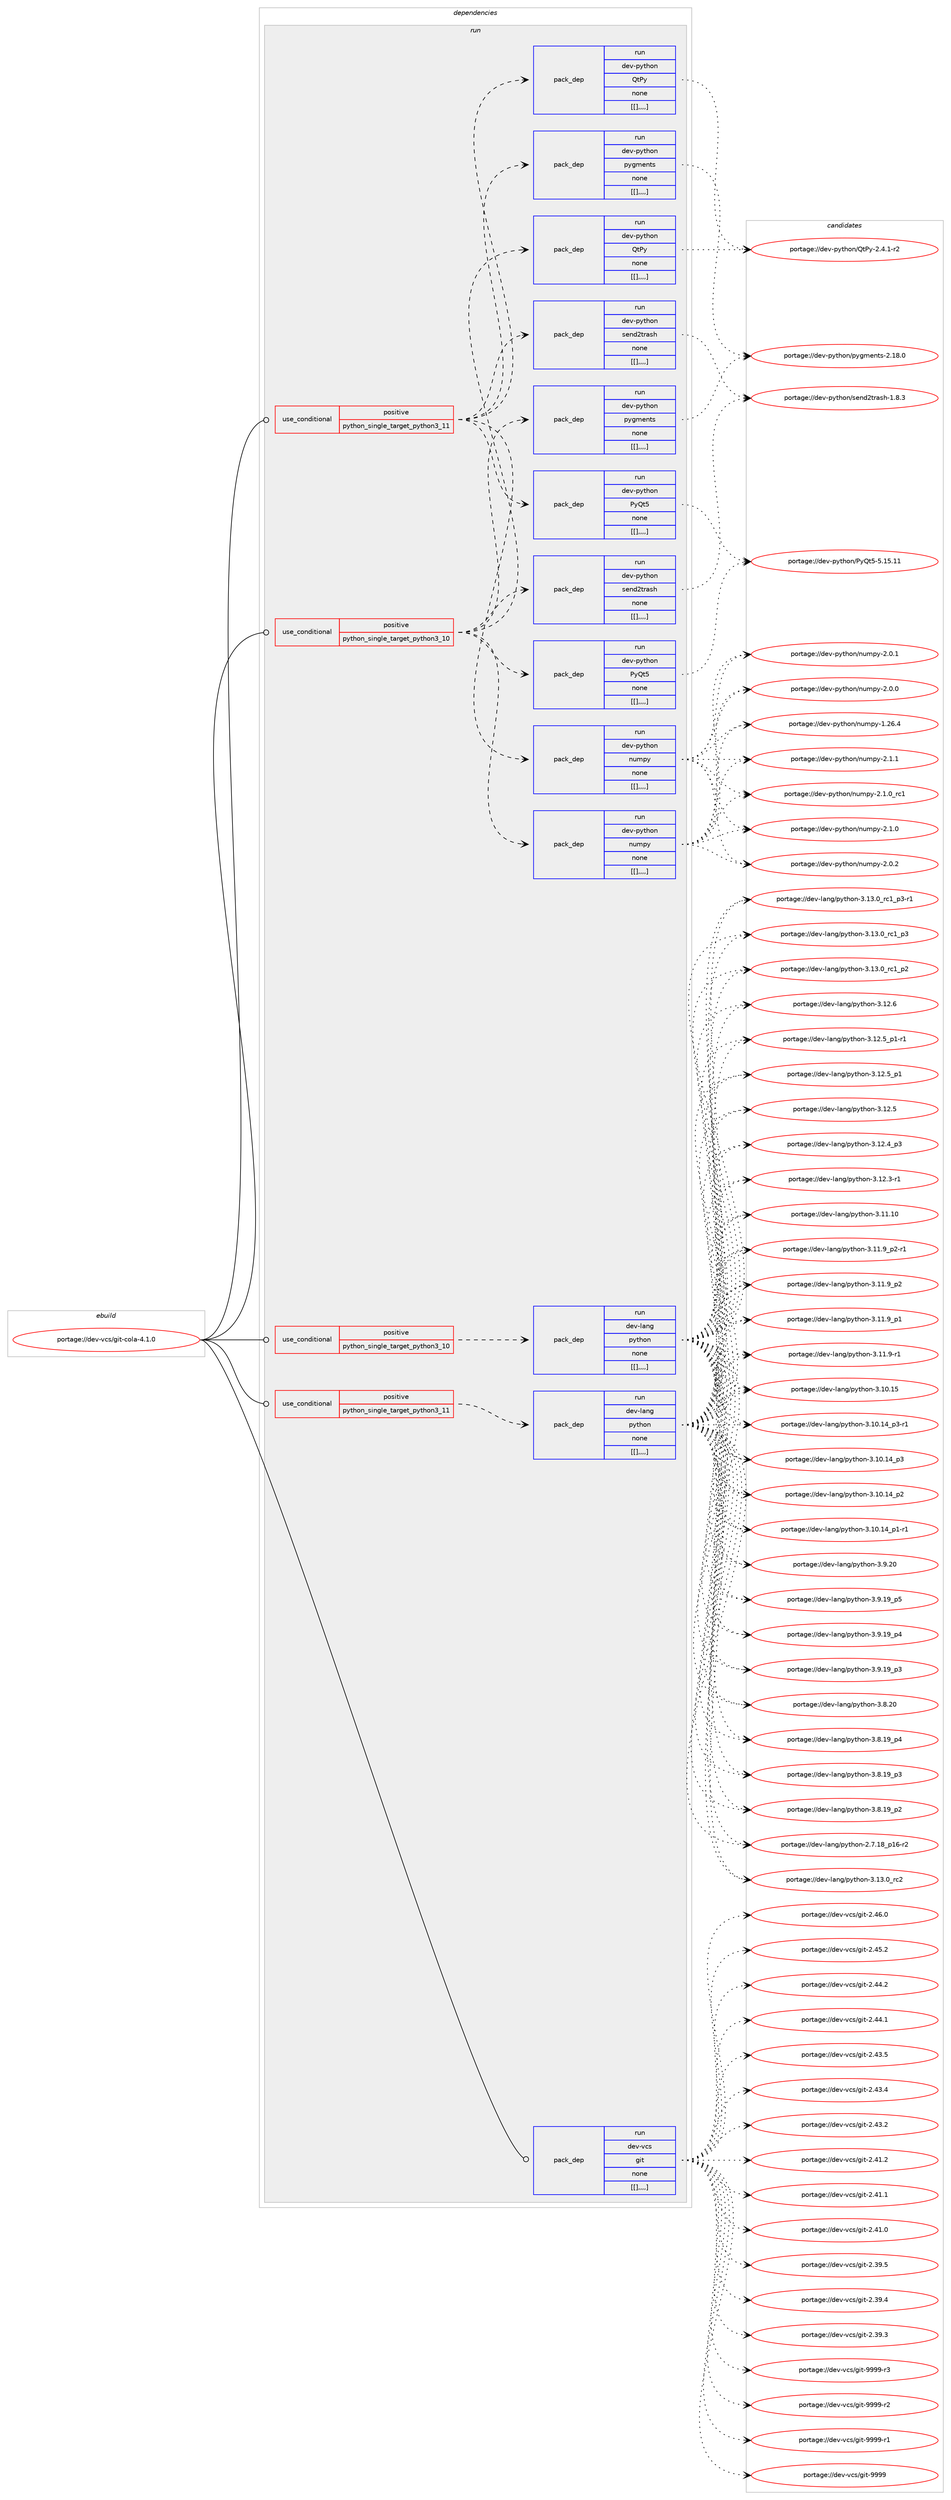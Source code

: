 digraph prolog {

# *************
# Graph options
# *************

newrank=true;
concentrate=true;
compound=true;
graph [rankdir=LR,fontname=Helvetica,fontsize=10,ranksep=1.5];#, ranksep=2.5, nodesep=0.2];
edge  [arrowhead=vee];
node  [fontname=Helvetica,fontsize=10];

# **********
# The ebuild
# **********

subgraph cluster_leftcol {
color=gray;
label=<<i>ebuild</i>>;
id [label="portage://dev-vcs/git-cola-4.1.0", color=red, width=4, href="../dev-vcs/git-cola-4.1.0.svg"];
}

# ****************
# The dependencies
# ****************

subgraph cluster_midcol {
color=gray;
label=<<i>dependencies</i>>;
subgraph cluster_compile {
fillcolor="#eeeeee";
style=filled;
label=<<i>compile</i>>;
}
subgraph cluster_compileandrun {
fillcolor="#eeeeee";
style=filled;
label=<<i>compile and run</i>>;
}
subgraph cluster_run {
fillcolor="#eeeeee";
style=filled;
label=<<i>run</i>>;
subgraph cond64283 {
dependency226110 [label=<<TABLE BORDER="0" CELLBORDER="1" CELLSPACING="0" CELLPADDING="4"><TR><TD ROWSPAN="3" CELLPADDING="10">use_conditional</TD></TR><TR><TD>positive</TD></TR><TR><TD>python_single_target_python3_10</TD></TR></TABLE>>, shape=none, color=red];
subgraph pack160372 {
dependency226111 [label=<<TABLE BORDER="0" CELLBORDER="1" CELLSPACING="0" CELLPADDING="4" WIDTH="220"><TR><TD ROWSPAN="6" CELLPADDING="30">pack_dep</TD></TR><TR><TD WIDTH="110">run</TD></TR><TR><TD>dev-lang</TD></TR><TR><TD>python</TD></TR><TR><TD>none</TD></TR><TR><TD>[[],,,,]</TD></TR></TABLE>>, shape=none, color=blue];
}
dependency226110:e -> dependency226111:w [weight=20,style="dashed",arrowhead="vee"];
}
id:e -> dependency226110:w [weight=20,style="solid",arrowhead="odot"];
subgraph cond64284 {
dependency226112 [label=<<TABLE BORDER="0" CELLBORDER="1" CELLSPACING="0" CELLPADDING="4"><TR><TD ROWSPAN="3" CELLPADDING="10">use_conditional</TD></TR><TR><TD>positive</TD></TR><TR><TD>python_single_target_python3_10</TD></TR></TABLE>>, shape=none, color=red];
subgraph pack160373 {
dependency226113 [label=<<TABLE BORDER="0" CELLBORDER="1" CELLSPACING="0" CELLPADDING="4" WIDTH="220"><TR><TD ROWSPAN="6" CELLPADDING="30">pack_dep</TD></TR><TR><TD WIDTH="110">run</TD></TR><TR><TD>dev-python</TD></TR><TR><TD>numpy</TD></TR><TR><TD>none</TD></TR><TR><TD>[[],,,,]</TD></TR></TABLE>>, shape=none, color=blue];
}
dependency226112:e -> dependency226113:w [weight=20,style="dashed",arrowhead="vee"];
subgraph pack160374 {
dependency226114 [label=<<TABLE BORDER="0" CELLBORDER="1" CELLSPACING="0" CELLPADDING="4" WIDTH="220"><TR><TD ROWSPAN="6" CELLPADDING="30">pack_dep</TD></TR><TR><TD WIDTH="110">run</TD></TR><TR><TD>dev-python</TD></TR><TR><TD>pygments</TD></TR><TR><TD>none</TD></TR><TR><TD>[[],,,,]</TD></TR></TABLE>>, shape=none, color=blue];
}
dependency226112:e -> dependency226114:w [weight=20,style="dashed",arrowhead="vee"];
subgraph pack160375 {
dependency226115 [label=<<TABLE BORDER="0" CELLBORDER="1" CELLSPACING="0" CELLPADDING="4" WIDTH="220"><TR><TD ROWSPAN="6" CELLPADDING="30">pack_dep</TD></TR><TR><TD WIDTH="110">run</TD></TR><TR><TD>dev-python</TD></TR><TR><TD>PyQt5</TD></TR><TR><TD>none</TD></TR><TR><TD>[[],,,,]</TD></TR></TABLE>>, shape=none, color=blue];
}
dependency226112:e -> dependency226115:w [weight=20,style="dashed",arrowhead="vee"];
subgraph pack160376 {
dependency226116 [label=<<TABLE BORDER="0" CELLBORDER="1" CELLSPACING="0" CELLPADDING="4" WIDTH="220"><TR><TD ROWSPAN="6" CELLPADDING="30">pack_dep</TD></TR><TR><TD WIDTH="110">run</TD></TR><TR><TD>dev-python</TD></TR><TR><TD>QtPy</TD></TR><TR><TD>none</TD></TR><TR><TD>[[],,,,]</TD></TR></TABLE>>, shape=none, color=blue];
}
dependency226112:e -> dependency226116:w [weight=20,style="dashed",arrowhead="vee"];
subgraph pack160377 {
dependency226117 [label=<<TABLE BORDER="0" CELLBORDER="1" CELLSPACING="0" CELLPADDING="4" WIDTH="220"><TR><TD ROWSPAN="6" CELLPADDING="30">pack_dep</TD></TR><TR><TD WIDTH="110">run</TD></TR><TR><TD>dev-python</TD></TR><TR><TD>send2trash</TD></TR><TR><TD>none</TD></TR><TR><TD>[[],,,,]</TD></TR></TABLE>>, shape=none, color=blue];
}
dependency226112:e -> dependency226117:w [weight=20,style="dashed",arrowhead="vee"];
}
id:e -> dependency226112:w [weight=20,style="solid",arrowhead="odot"];
subgraph cond64285 {
dependency226118 [label=<<TABLE BORDER="0" CELLBORDER="1" CELLSPACING="0" CELLPADDING="4"><TR><TD ROWSPAN="3" CELLPADDING="10">use_conditional</TD></TR><TR><TD>positive</TD></TR><TR><TD>python_single_target_python3_11</TD></TR></TABLE>>, shape=none, color=red];
subgraph pack160378 {
dependency226119 [label=<<TABLE BORDER="0" CELLBORDER="1" CELLSPACING="0" CELLPADDING="4" WIDTH="220"><TR><TD ROWSPAN="6" CELLPADDING="30">pack_dep</TD></TR><TR><TD WIDTH="110">run</TD></TR><TR><TD>dev-lang</TD></TR><TR><TD>python</TD></TR><TR><TD>none</TD></TR><TR><TD>[[],,,,]</TD></TR></TABLE>>, shape=none, color=blue];
}
dependency226118:e -> dependency226119:w [weight=20,style="dashed",arrowhead="vee"];
}
id:e -> dependency226118:w [weight=20,style="solid",arrowhead="odot"];
subgraph cond64286 {
dependency226120 [label=<<TABLE BORDER="0" CELLBORDER="1" CELLSPACING="0" CELLPADDING="4"><TR><TD ROWSPAN="3" CELLPADDING="10">use_conditional</TD></TR><TR><TD>positive</TD></TR><TR><TD>python_single_target_python3_11</TD></TR></TABLE>>, shape=none, color=red];
subgraph pack160379 {
dependency226121 [label=<<TABLE BORDER="0" CELLBORDER="1" CELLSPACING="0" CELLPADDING="4" WIDTH="220"><TR><TD ROWSPAN="6" CELLPADDING="30">pack_dep</TD></TR><TR><TD WIDTH="110">run</TD></TR><TR><TD>dev-python</TD></TR><TR><TD>numpy</TD></TR><TR><TD>none</TD></TR><TR><TD>[[],,,,]</TD></TR></TABLE>>, shape=none, color=blue];
}
dependency226120:e -> dependency226121:w [weight=20,style="dashed",arrowhead="vee"];
subgraph pack160380 {
dependency226122 [label=<<TABLE BORDER="0" CELLBORDER="1" CELLSPACING="0" CELLPADDING="4" WIDTH="220"><TR><TD ROWSPAN="6" CELLPADDING="30">pack_dep</TD></TR><TR><TD WIDTH="110">run</TD></TR><TR><TD>dev-python</TD></TR><TR><TD>pygments</TD></TR><TR><TD>none</TD></TR><TR><TD>[[],,,,]</TD></TR></TABLE>>, shape=none, color=blue];
}
dependency226120:e -> dependency226122:w [weight=20,style="dashed",arrowhead="vee"];
subgraph pack160381 {
dependency226123 [label=<<TABLE BORDER="0" CELLBORDER="1" CELLSPACING="0" CELLPADDING="4" WIDTH="220"><TR><TD ROWSPAN="6" CELLPADDING="30">pack_dep</TD></TR><TR><TD WIDTH="110">run</TD></TR><TR><TD>dev-python</TD></TR><TR><TD>PyQt5</TD></TR><TR><TD>none</TD></TR><TR><TD>[[],,,,]</TD></TR></TABLE>>, shape=none, color=blue];
}
dependency226120:e -> dependency226123:w [weight=20,style="dashed",arrowhead="vee"];
subgraph pack160382 {
dependency226124 [label=<<TABLE BORDER="0" CELLBORDER="1" CELLSPACING="0" CELLPADDING="4" WIDTH="220"><TR><TD ROWSPAN="6" CELLPADDING="30">pack_dep</TD></TR><TR><TD WIDTH="110">run</TD></TR><TR><TD>dev-python</TD></TR><TR><TD>QtPy</TD></TR><TR><TD>none</TD></TR><TR><TD>[[],,,,]</TD></TR></TABLE>>, shape=none, color=blue];
}
dependency226120:e -> dependency226124:w [weight=20,style="dashed",arrowhead="vee"];
subgraph pack160383 {
dependency226125 [label=<<TABLE BORDER="0" CELLBORDER="1" CELLSPACING="0" CELLPADDING="4" WIDTH="220"><TR><TD ROWSPAN="6" CELLPADDING="30">pack_dep</TD></TR><TR><TD WIDTH="110">run</TD></TR><TR><TD>dev-python</TD></TR><TR><TD>send2trash</TD></TR><TR><TD>none</TD></TR><TR><TD>[[],,,,]</TD></TR></TABLE>>, shape=none, color=blue];
}
dependency226120:e -> dependency226125:w [weight=20,style="dashed",arrowhead="vee"];
}
id:e -> dependency226120:w [weight=20,style="solid",arrowhead="odot"];
subgraph pack160384 {
dependency226126 [label=<<TABLE BORDER="0" CELLBORDER="1" CELLSPACING="0" CELLPADDING="4" WIDTH="220"><TR><TD ROWSPAN="6" CELLPADDING="30">pack_dep</TD></TR><TR><TD WIDTH="110">run</TD></TR><TR><TD>dev-vcs</TD></TR><TR><TD>git</TD></TR><TR><TD>none</TD></TR><TR><TD>[[],,,,]</TD></TR></TABLE>>, shape=none, color=blue];
}
id:e -> dependency226126:w [weight=20,style="solid",arrowhead="odot"];
}
}

# **************
# The candidates
# **************

subgraph cluster_choices {
rank=same;
color=gray;
label=<<i>candidates</i>>;

subgraph choice160372 {
color=black;
nodesep=1;
choice10010111845108971101034711212111610411111045514649514648951149950 [label="portage://dev-lang/python-3.13.0_rc2", color=red, width=4,href="../dev-lang/python-3.13.0_rc2.svg"];
choice1001011184510897110103471121211161041111104551464951464895114994995112514511449 [label="portage://dev-lang/python-3.13.0_rc1_p3-r1", color=red, width=4,href="../dev-lang/python-3.13.0_rc1_p3-r1.svg"];
choice100101118451089711010347112121116104111110455146495146489511499499511251 [label="portage://dev-lang/python-3.13.0_rc1_p3", color=red, width=4,href="../dev-lang/python-3.13.0_rc1_p3.svg"];
choice100101118451089711010347112121116104111110455146495146489511499499511250 [label="portage://dev-lang/python-3.13.0_rc1_p2", color=red, width=4,href="../dev-lang/python-3.13.0_rc1_p2.svg"];
choice10010111845108971101034711212111610411111045514649504654 [label="portage://dev-lang/python-3.12.6", color=red, width=4,href="../dev-lang/python-3.12.6.svg"];
choice1001011184510897110103471121211161041111104551464950465395112494511449 [label="portage://dev-lang/python-3.12.5_p1-r1", color=red, width=4,href="../dev-lang/python-3.12.5_p1-r1.svg"];
choice100101118451089711010347112121116104111110455146495046539511249 [label="portage://dev-lang/python-3.12.5_p1", color=red, width=4,href="../dev-lang/python-3.12.5_p1.svg"];
choice10010111845108971101034711212111610411111045514649504653 [label="portage://dev-lang/python-3.12.5", color=red, width=4,href="../dev-lang/python-3.12.5.svg"];
choice100101118451089711010347112121116104111110455146495046529511251 [label="portage://dev-lang/python-3.12.4_p3", color=red, width=4,href="../dev-lang/python-3.12.4_p3.svg"];
choice100101118451089711010347112121116104111110455146495046514511449 [label="portage://dev-lang/python-3.12.3-r1", color=red, width=4,href="../dev-lang/python-3.12.3-r1.svg"];
choice1001011184510897110103471121211161041111104551464949464948 [label="portage://dev-lang/python-3.11.10", color=red, width=4,href="../dev-lang/python-3.11.10.svg"];
choice1001011184510897110103471121211161041111104551464949465795112504511449 [label="portage://dev-lang/python-3.11.9_p2-r1", color=red, width=4,href="../dev-lang/python-3.11.9_p2-r1.svg"];
choice100101118451089711010347112121116104111110455146494946579511250 [label="portage://dev-lang/python-3.11.9_p2", color=red, width=4,href="../dev-lang/python-3.11.9_p2.svg"];
choice100101118451089711010347112121116104111110455146494946579511249 [label="portage://dev-lang/python-3.11.9_p1", color=red, width=4,href="../dev-lang/python-3.11.9_p1.svg"];
choice100101118451089711010347112121116104111110455146494946574511449 [label="portage://dev-lang/python-3.11.9-r1", color=red, width=4,href="../dev-lang/python-3.11.9-r1.svg"];
choice1001011184510897110103471121211161041111104551464948464953 [label="portage://dev-lang/python-3.10.15", color=red, width=4,href="../dev-lang/python-3.10.15.svg"];
choice100101118451089711010347112121116104111110455146494846495295112514511449 [label="portage://dev-lang/python-3.10.14_p3-r1", color=red, width=4,href="../dev-lang/python-3.10.14_p3-r1.svg"];
choice10010111845108971101034711212111610411111045514649484649529511251 [label="portage://dev-lang/python-3.10.14_p3", color=red, width=4,href="../dev-lang/python-3.10.14_p3.svg"];
choice10010111845108971101034711212111610411111045514649484649529511250 [label="portage://dev-lang/python-3.10.14_p2", color=red, width=4,href="../dev-lang/python-3.10.14_p2.svg"];
choice100101118451089711010347112121116104111110455146494846495295112494511449 [label="portage://dev-lang/python-3.10.14_p1-r1", color=red, width=4,href="../dev-lang/python-3.10.14_p1-r1.svg"];
choice10010111845108971101034711212111610411111045514657465048 [label="portage://dev-lang/python-3.9.20", color=red, width=4,href="../dev-lang/python-3.9.20.svg"];
choice100101118451089711010347112121116104111110455146574649579511253 [label="portage://dev-lang/python-3.9.19_p5", color=red, width=4,href="../dev-lang/python-3.9.19_p5.svg"];
choice100101118451089711010347112121116104111110455146574649579511252 [label="portage://dev-lang/python-3.9.19_p4", color=red, width=4,href="../dev-lang/python-3.9.19_p4.svg"];
choice100101118451089711010347112121116104111110455146574649579511251 [label="portage://dev-lang/python-3.9.19_p3", color=red, width=4,href="../dev-lang/python-3.9.19_p3.svg"];
choice10010111845108971101034711212111610411111045514656465048 [label="portage://dev-lang/python-3.8.20", color=red, width=4,href="../dev-lang/python-3.8.20.svg"];
choice100101118451089711010347112121116104111110455146564649579511252 [label="portage://dev-lang/python-3.8.19_p4", color=red, width=4,href="../dev-lang/python-3.8.19_p4.svg"];
choice100101118451089711010347112121116104111110455146564649579511251 [label="portage://dev-lang/python-3.8.19_p3", color=red, width=4,href="../dev-lang/python-3.8.19_p3.svg"];
choice100101118451089711010347112121116104111110455146564649579511250 [label="portage://dev-lang/python-3.8.19_p2", color=red, width=4,href="../dev-lang/python-3.8.19_p2.svg"];
choice100101118451089711010347112121116104111110455046554649569511249544511450 [label="portage://dev-lang/python-2.7.18_p16-r2", color=red, width=4,href="../dev-lang/python-2.7.18_p16-r2.svg"];
dependency226111:e -> choice10010111845108971101034711212111610411111045514649514648951149950:w [style=dotted,weight="100"];
dependency226111:e -> choice1001011184510897110103471121211161041111104551464951464895114994995112514511449:w [style=dotted,weight="100"];
dependency226111:e -> choice100101118451089711010347112121116104111110455146495146489511499499511251:w [style=dotted,weight="100"];
dependency226111:e -> choice100101118451089711010347112121116104111110455146495146489511499499511250:w [style=dotted,weight="100"];
dependency226111:e -> choice10010111845108971101034711212111610411111045514649504654:w [style=dotted,weight="100"];
dependency226111:e -> choice1001011184510897110103471121211161041111104551464950465395112494511449:w [style=dotted,weight="100"];
dependency226111:e -> choice100101118451089711010347112121116104111110455146495046539511249:w [style=dotted,weight="100"];
dependency226111:e -> choice10010111845108971101034711212111610411111045514649504653:w [style=dotted,weight="100"];
dependency226111:e -> choice100101118451089711010347112121116104111110455146495046529511251:w [style=dotted,weight="100"];
dependency226111:e -> choice100101118451089711010347112121116104111110455146495046514511449:w [style=dotted,weight="100"];
dependency226111:e -> choice1001011184510897110103471121211161041111104551464949464948:w [style=dotted,weight="100"];
dependency226111:e -> choice1001011184510897110103471121211161041111104551464949465795112504511449:w [style=dotted,weight="100"];
dependency226111:e -> choice100101118451089711010347112121116104111110455146494946579511250:w [style=dotted,weight="100"];
dependency226111:e -> choice100101118451089711010347112121116104111110455146494946579511249:w [style=dotted,weight="100"];
dependency226111:e -> choice100101118451089711010347112121116104111110455146494946574511449:w [style=dotted,weight="100"];
dependency226111:e -> choice1001011184510897110103471121211161041111104551464948464953:w [style=dotted,weight="100"];
dependency226111:e -> choice100101118451089711010347112121116104111110455146494846495295112514511449:w [style=dotted,weight="100"];
dependency226111:e -> choice10010111845108971101034711212111610411111045514649484649529511251:w [style=dotted,weight="100"];
dependency226111:e -> choice10010111845108971101034711212111610411111045514649484649529511250:w [style=dotted,weight="100"];
dependency226111:e -> choice100101118451089711010347112121116104111110455146494846495295112494511449:w [style=dotted,weight="100"];
dependency226111:e -> choice10010111845108971101034711212111610411111045514657465048:w [style=dotted,weight="100"];
dependency226111:e -> choice100101118451089711010347112121116104111110455146574649579511253:w [style=dotted,weight="100"];
dependency226111:e -> choice100101118451089711010347112121116104111110455146574649579511252:w [style=dotted,weight="100"];
dependency226111:e -> choice100101118451089711010347112121116104111110455146574649579511251:w [style=dotted,weight="100"];
dependency226111:e -> choice10010111845108971101034711212111610411111045514656465048:w [style=dotted,weight="100"];
dependency226111:e -> choice100101118451089711010347112121116104111110455146564649579511252:w [style=dotted,weight="100"];
dependency226111:e -> choice100101118451089711010347112121116104111110455146564649579511251:w [style=dotted,weight="100"];
dependency226111:e -> choice100101118451089711010347112121116104111110455146564649579511250:w [style=dotted,weight="100"];
dependency226111:e -> choice100101118451089711010347112121116104111110455046554649569511249544511450:w [style=dotted,weight="100"];
}
subgraph choice160373 {
color=black;
nodesep=1;
choice1001011184511212111610411111047110117109112121455046494649 [label="portage://dev-python/numpy-2.1.1", color=red, width=4,href="../dev-python/numpy-2.1.1.svg"];
choice1001011184511212111610411111047110117109112121455046494648951149949 [label="portage://dev-python/numpy-2.1.0_rc1", color=red, width=4,href="../dev-python/numpy-2.1.0_rc1.svg"];
choice1001011184511212111610411111047110117109112121455046494648 [label="portage://dev-python/numpy-2.1.0", color=red, width=4,href="../dev-python/numpy-2.1.0.svg"];
choice1001011184511212111610411111047110117109112121455046484650 [label="portage://dev-python/numpy-2.0.2", color=red, width=4,href="../dev-python/numpy-2.0.2.svg"];
choice1001011184511212111610411111047110117109112121455046484649 [label="portage://dev-python/numpy-2.0.1", color=red, width=4,href="../dev-python/numpy-2.0.1.svg"];
choice1001011184511212111610411111047110117109112121455046484648 [label="portage://dev-python/numpy-2.0.0", color=red, width=4,href="../dev-python/numpy-2.0.0.svg"];
choice100101118451121211161041111104711011710911212145494650544652 [label="portage://dev-python/numpy-1.26.4", color=red, width=4,href="../dev-python/numpy-1.26.4.svg"];
dependency226113:e -> choice1001011184511212111610411111047110117109112121455046494649:w [style=dotted,weight="100"];
dependency226113:e -> choice1001011184511212111610411111047110117109112121455046494648951149949:w [style=dotted,weight="100"];
dependency226113:e -> choice1001011184511212111610411111047110117109112121455046494648:w [style=dotted,weight="100"];
dependency226113:e -> choice1001011184511212111610411111047110117109112121455046484650:w [style=dotted,weight="100"];
dependency226113:e -> choice1001011184511212111610411111047110117109112121455046484649:w [style=dotted,weight="100"];
dependency226113:e -> choice1001011184511212111610411111047110117109112121455046484648:w [style=dotted,weight="100"];
dependency226113:e -> choice100101118451121211161041111104711011710911212145494650544652:w [style=dotted,weight="100"];
}
subgraph choice160374 {
color=black;
nodesep=1;
choice100101118451121211161041111104711212110310910111011611545504649564648 [label="portage://dev-python/pygments-2.18.0", color=red, width=4,href="../dev-python/pygments-2.18.0.svg"];
dependency226114:e -> choice100101118451121211161041111104711212110310910111011611545504649564648:w [style=dotted,weight="100"];
}
subgraph choice160375 {
color=black;
nodesep=1;
choice10010111845112121116104111110478012181116534553464953464949 [label="portage://dev-python/PyQt5-5.15.11", color=red, width=4,href="../dev-python/PyQt5-5.15.11.svg"];
dependency226115:e -> choice10010111845112121116104111110478012181116534553464953464949:w [style=dotted,weight="100"];
}
subgraph choice160376 {
color=black;
nodesep=1;
choice100101118451121211161041111104781116801214550465246494511450 [label="portage://dev-python/QtPy-2.4.1-r2", color=red, width=4,href="../dev-python/QtPy-2.4.1-r2.svg"];
dependency226116:e -> choice100101118451121211161041111104781116801214550465246494511450:w [style=dotted,weight="100"];
}
subgraph choice160377 {
color=black;
nodesep=1;
choice10010111845112121116104111110471151011101005011611497115104454946564651 [label="portage://dev-python/send2trash-1.8.3", color=red, width=4,href="../dev-python/send2trash-1.8.3.svg"];
dependency226117:e -> choice10010111845112121116104111110471151011101005011611497115104454946564651:w [style=dotted,weight="100"];
}
subgraph choice160378 {
color=black;
nodesep=1;
choice10010111845108971101034711212111610411111045514649514648951149950 [label="portage://dev-lang/python-3.13.0_rc2", color=red, width=4,href="../dev-lang/python-3.13.0_rc2.svg"];
choice1001011184510897110103471121211161041111104551464951464895114994995112514511449 [label="portage://dev-lang/python-3.13.0_rc1_p3-r1", color=red, width=4,href="../dev-lang/python-3.13.0_rc1_p3-r1.svg"];
choice100101118451089711010347112121116104111110455146495146489511499499511251 [label="portage://dev-lang/python-3.13.0_rc1_p3", color=red, width=4,href="../dev-lang/python-3.13.0_rc1_p3.svg"];
choice100101118451089711010347112121116104111110455146495146489511499499511250 [label="portage://dev-lang/python-3.13.0_rc1_p2", color=red, width=4,href="../dev-lang/python-3.13.0_rc1_p2.svg"];
choice10010111845108971101034711212111610411111045514649504654 [label="portage://dev-lang/python-3.12.6", color=red, width=4,href="../dev-lang/python-3.12.6.svg"];
choice1001011184510897110103471121211161041111104551464950465395112494511449 [label="portage://dev-lang/python-3.12.5_p1-r1", color=red, width=4,href="../dev-lang/python-3.12.5_p1-r1.svg"];
choice100101118451089711010347112121116104111110455146495046539511249 [label="portage://dev-lang/python-3.12.5_p1", color=red, width=4,href="../dev-lang/python-3.12.5_p1.svg"];
choice10010111845108971101034711212111610411111045514649504653 [label="portage://dev-lang/python-3.12.5", color=red, width=4,href="../dev-lang/python-3.12.5.svg"];
choice100101118451089711010347112121116104111110455146495046529511251 [label="portage://dev-lang/python-3.12.4_p3", color=red, width=4,href="../dev-lang/python-3.12.4_p3.svg"];
choice100101118451089711010347112121116104111110455146495046514511449 [label="portage://dev-lang/python-3.12.3-r1", color=red, width=4,href="../dev-lang/python-3.12.3-r1.svg"];
choice1001011184510897110103471121211161041111104551464949464948 [label="portage://dev-lang/python-3.11.10", color=red, width=4,href="../dev-lang/python-3.11.10.svg"];
choice1001011184510897110103471121211161041111104551464949465795112504511449 [label="portage://dev-lang/python-3.11.9_p2-r1", color=red, width=4,href="../dev-lang/python-3.11.9_p2-r1.svg"];
choice100101118451089711010347112121116104111110455146494946579511250 [label="portage://dev-lang/python-3.11.9_p2", color=red, width=4,href="../dev-lang/python-3.11.9_p2.svg"];
choice100101118451089711010347112121116104111110455146494946579511249 [label="portage://dev-lang/python-3.11.9_p1", color=red, width=4,href="../dev-lang/python-3.11.9_p1.svg"];
choice100101118451089711010347112121116104111110455146494946574511449 [label="portage://dev-lang/python-3.11.9-r1", color=red, width=4,href="../dev-lang/python-3.11.9-r1.svg"];
choice1001011184510897110103471121211161041111104551464948464953 [label="portage://dev-lang/python-3.10.15", color=red, width=4,href="../dev-lang/python-3.10.15.svg"];
choice100101118451089711010347112121116104111110455146494846495295112514511449 [label="portage://dev-lang/python-3.10.14_p3-r1", color=red, width=4,href="../dev-lang/python-3.10.14_p3-r1.svg"];
choice10010111845108971101034711212111610411111045514649484649529511251 [label="portage://dev-lang/python-3.10.14_p3", color=red, width=4,href="../dev-lang/python-3.10.14_p3.svg"];
choice10010111845108971101034711212111610411111045514649484649529511250 [label="portage://dev-lang/python-3.10.14_p2", color=red, width=4,href="../dev-lang/python-3.10.14_p2.svg"];
choice100101118451089711010347112121116104111110455146494846495295112494511449 [label="portage://dev-lang/python-3.10.14_p1-r1", color=red, width=4,href="../dev-lang/python-3.10.14_p1-r1.svg"];
choice10010111845108971101034711212111610411111045514657465048 [label="portage://dev-lang/python-3.9.20", color=red, width=4,href="../dev-lang/python-3.9.20.svg"];
choice100101118451089711010347112121116104111110455146574649579511253 [label="portage://dev-lang/python-3.9.19_p5", color=red, width=4,href="../dev-lang/python-3.9.19_p5.svg"];
choice100101118451089711010347112121116104111110455146574649579511252 [label="portage://dev-lang/python-3.9.19_p4", color=red, width=4,href="../dev-lang/python-3.9.19_p4.svg"];
choice100101118451089711010347112121116104111110455146574649579511251 [label="portage://dev-lang/python-3.9.19_p3", color=red, width=4,href="../dev-lang/python-3.9.19_p3.svg"];
choice10010111845108971101034711212111610411111045514656465048 [label="portage://dev-lang/python-3.8.20", color=red, width=4,href="../dev-lang/python-3.8.20.svg"];
choice100101118451089711010347112121116104111110455146564649579511252 [label="portage://dev-lang/python-3.8.19_p4", color=red, width=4,href="../dev-lang/python-3.8.19_p4.svg"];
choice100101118451089711010347112121116104111110455146564649579511251 [label="portage://dev-lang/python-3.8.19_p3", color=red, width=4,href="../dev-lang/python-3.8.19_p3.svg"];
choice100101118451089711010347112121116104111110455146564649579511250 [label="portage://dev-lang/python-3.8.19_p2", color=red, width=4,href="../dev-lang/python-3.8.19_p2.svg"];
choice100101118451089711010347112121116104111110455046554649569511249544511450 [label="portage://dev-lang/python-2.7.18_p16-r2", color=red, width=4,href="../dev-lang/python-2.7.18_p16-r2.svg"];
dependency226119:e -> choice10010111845108971101034711212111610411111045514649514648951149950:w [style=dotted,weight="100"];
dependency226119:e -> choice1001011184510897110103471121211161041111104551464951464895114994995112514511449:w [style=dotted,weight="100"];
dependency226119:e -> choice100101118451089711010347112121116104111110455146495146489511499499511251:w [style=dotted,weight="100"];
dependency226119:e -> choice100101118451089711010347112121116104111110455146495146489511499499511250:w [style=dotted,weight="100"];
dependency226119:e -> choice10010111845108971101034711212111610411111045514649504654:w [style=dotted,weight="100"];
dependency226119:e -> choice1001011184510897110103471121211161041111104551464950465395112494511449:w [style=dotted,weight="100"];
dependency226119:e -> choice100101118451089711010347112121116104111110455146495046539511249:w [style=dotted,weight="100"];
dependency226119:e -> choice10010111845108971101034711212111610411111045514649504653:w [style=dotted,weight="100"];
dependency226119:e -> choice100101118451089711010347112121116104111110455146495046529511251:w [style=dotted,weight="100"];
dependency226119:e -> choice100101118451089711010347112121116104111110455146495046514511449:w [style=dotted,weight="100"];
dependency226119:e -> choice1001011184510897110103471121211161041111104551464949464948:w [style=dotted,weight="100"];
dependency226119:e -> choice1001011184510897110103471121211161041111104551464949465795112504511449:w [style=dotted,weight="100"];
dependency226119:e -> choice100101118451089711010347112121116104111110455146494946579511250:w [style=dotted,weight="100"];
dependency226119:e -> choice100101118451089711010347112121116104111110455146494946579511249:w [style=dotted,weight="100"];
dependency226119:e -> choice100101118451089711010347112121116104111110455146494946574511449:w [style=dotted,weight="100"];
dependency226119:e -> choice1001011184510897110103471121211161041111104551464948464953:w [style=dotted,weight="100"];
dependency226119:e -> choice100101118451089711010347112121116104111110455146494846495295112514511449:w [style=dotted,weight="100"];
dependency226119:e -> choice10010111845108971101034711212111610411111045514649484649529511251:w [style=dotted,weight="100"];
dependency226119:e -> choice10010111845108971101034711212111610411111045514649484649529511250:w [style=dotted,weight="100"];
dependency226119:e -> choice100101118451089711010347112121116104111110455146494846495295112494511449:w [style=dotted,weight="100"];
dependency226119:e -> choice10010111845108971101034711212111610411111045514657465048:w [style=dotted,weight="100"];
dependency226119:e -> choice100101118451089711010347112121116104111110455146574649579511253:w [style=dotted,weight="100"];
dependency226119:e -> choice100101118451089711010347112121116104111110455146574649579511252:w [style=dotted,weight="100"];
dependency226119:e -> choice100101118451089711010347112121116104111110455146574649579511251:w [style=dotted,weight="100"];
dependency226119:e -> choice10010111845108971101034711212111610411111045514656465048:w [style=dotted,weight="100"];
dependency226119:e -> choice100101118451089711010347112121116104111110455146564649579511252:w [style=dotted,weight="100"];
dependency226119:e -> choice100101118451089711010347112121116104111110455146564649579511251:w [style=dotted,weight="100"];
dependency226119:e -> choice100101118451089711010347112121116104111110455146564649579511250:w [style=dotted,weight="100"];
dependency226119:e -> choice100101118451089711010347112121116104111110455046554649569511249544511450:w [style=dotted,weight="100"];
}
subgraph choice160379 {
color=black;
nodesep=1;
choice1001011184511212111610411111047110117109112121455046494649 [label="portage://dev-python/numpy-2.1.1", color=red, width=4,href="../dev-python/numpy-2.1.1.svg"];
choice1001011184511212111610411111047110117109112121455046494648951149949 [label="portage://dev-python/numpy-2.1.0_rc1", color=red, width=4,href="../dev-python/numpy-2.1.0_rc1.svg"];
choice1001011184511212111610411111047110117109112121455046494648 [label="portage://dev-python/numpy-2.1.0", color=red, width=4,href="../dev-python/numpy-2.1.0.svg"];
choice1001011184511212111610411111047110117109112121455046484650 [label="portage://dev-python/numpy-2.0.2", color=red, width=4,href="../dev-python/numpy-2.0.2.svg"];
choice1001011184511212111610411111047110117109112121455046484649 [label="portage://dev-python/numpy-2.0.1", color=red, width=4,href="../dev-python/numpy-2.0.1.svg"];
choice1001011184511212111610411111047110117109112121455046484648 [label="portage://dev-python/numpy-2.0.0", color=red, width=4,href="../dev-python/numpy-2.0.0.svg"];
choice100101118451121211161041111104711011710911212145494650544652 [label="portage://dev-python/numpy-1.26.4", color=red, width=4,href="../dev-python/numpy-1.26.4.svg"];
dependency226121:e -> choice1001011184511212111610411111047110117109112121455046494649:w [style=dotted,weight="100"];
dependency226121:e -> choice1001011184511212111610411111047110117109112121455046494648951149949:w [style=dotted,weight="100"];
dependency226121:e -> choice1001011184511212111610411111047110117109112121455046494648:w [style=dotted,weight="100"];
dependency226121:e -> choice1001011184511212111610411111047110117109112121455046484650:w [style=dotted,weight="100"];
dependency226121:e -> choice1001011184511212111610411111047110117109112121455046484649:w [style=dotted,weight="100"];
dependency226121:e -> choice1001011184511212111610411111047110117109112121455046484648:w [style=dotted,weight="100"];
dependency226121:e -> choice100101118451121211161041111104711011710911212145494650544652:w [style=dotted,weight="100"];
}
subgraph choice160380 {
color=black;
nodesep=1;
choice100101118451121211161041111104711212110310910111011611545504649564648 [label="portage://dev-python/pygments-2.18.0", color=red, width=4,href="../dev-python/pygments-2.18.0.svg"];
dependency226122:e -> choice100101118451121211161041111104711212110310910111011611545504649564648:w [style=dotted,weight="100"];
}
subgraph choice160381 {
color=black;
nodesep=1;
choice10010111845112121116104111110478012181116534553464953464949 [label="portage://dev-python/PyQt5-5.15.11", color=red, width=4,href="../dev-python/PyQt5-5.15.11.svg"];
dependency226123:e -> choice10010111845112121116104111110478012181116534553464953464949:w [style=dotted,weight="100"];
}
subgraph choice160382 {
color=black;
nodesep=1;
choice100101118451121211161041111104781116801214550465246494511450 [label="portage://dev-python/QtPy-2.4.1-r2", color=red, width=4,href="../dev-python/QtPy-2.4.1-r2.svg"];
dependency226124:e -> choice100101118451121211161041111104781116801214550465246494511450:w [style=dotted,weight="100"];
}
subgraph choice160383 {
color=black;
nodesep=1;
choice10010111845112121116104111110471151011101005011611497115104454946564651 [label="portage://dev-python/send2trash-1.8.3", color=red, width=4,href="../dev-python/send2trash-1.8.3.svg"];
dependency226125:e -> choice10010111845112121116104111110471151011101005011611497115104454946564651:w [style=dotted,weight="100"];
}
subgraph choice160384 {
color=black;
nodesep=1;
choice10010111845118991154710310511645575757574511451 [label="portage://dev-vcs/git-9999-r3", color=red, width=4,href="../dev-vcs/git-9999-r3.svg"];
choice10010111845118991154710310511645575757574511450 [label="portage://dev-vcs/git-9999-r2", color=red, width=4,href="../dev-vcs/git-9999-r2.svg"];
choice10010111845118991154710310511645575757574511449 [label="portage://dev-vcs/git-9999-r1", color=red, width=4,href="../dev-vcs/git-9999-r1.svg"];
choice1001011184511899115471031051164557575757 [label="portage://dev-vcs/git-9999", color=red, width=4,href="../dev-vcs/git-9999.svg"];
choice10010111845118991154710310511645504652544648 [label="portage://dev-vcs/git-2.46.0", color=red, width=4,href="../dev-vcs/git-2.46.0.svg"];
choice10010111845118991154710310511645504652534650 [label="portage://dev-vcs/git-2.45.2", color=red, width=4,href="../dev-vcs/git-2.45.2.svg"];
choice10010111845118991154710310511645504652524650 [label="portage://dev-vcs/git-2.44.2", color=red, width=4,href="../dev-vcs/git-2.44.2.svg"];
choice10010111845118991154710310511645504652524649 [label="portage://dev-vcs/git-2.44.1", color=red, width=4,href="../dev-vcs/git-2.44.1.svg"];
choice10010111845118991154710310511645504652514653 [label="portage://dev-vcs/git-2.43.5", color=red, width=4,href="../dev-vcs/git-2.43.5.svg"];
choice10010111845118991154710310511645504652514652 [label="portage://dev-vcs/git-2.43.4", color=red, width=4,href="../dev-vcs/git-2.43.4.svg"];
choice10010111845118991154710310511645504652514650 [label="portage://dev-vcs/git-2.43.2", color=red, width=4,href="../dev-vcs/git-2.43.2.svg"];
choice10010111845118991154710310511645504652494650 [label="portage://dev-vcs/git-2.41.2", color=red, width=4,href="../dev-vcs/git-2.41.2.svg"];
choice10010111845118991154710310511645504652494649 [label="portage://dev-vcs/git-2.41.1", color=red, width=4,href="../dev-vcs/git-2.41.1.svg"];
choice10010111845118991154710310511645504652494648 [label="portage://dev-vcs/git-2.41.0", color=red, width=4,href="../dev-vcs/git-2.41.0.svg"];
choice10010111845118991154710310511645504651574653 [label="portage://dev-vcs/git-2.39.5", color=red, width=4,href="../dev-vcs/git-2.39.5.svg"];
choice10010111845118991154710310511645504651574652 [label="portage://dev-vcs/git-2.39.4", color=red, width=4,href="../dev-vcs/git-2.39.4.svg"];
choice10010111845118991154710310511645504651574651 [label="portage://dev-vcs/git-2.39.3", color=red, width=4,href="../dev-vcs/git-2.39.3.svg"];
dependency226126:e -> choice10010111845118991154710310511645575757574511451:w [style=dotted,weight="100"];
dependency226126:e -> choice10010111845118991154710310511645575757574511450:w [style=dotted,weight="100"];
dependency226126:e -> choice10010111845118991154710310511645575757574511449:w [style=dotted,weight="100"];
dependency226126:e -> choice1001011184511899115471031051164557575757:w [style=dotted,weight="100"];
dependency226126:e -> choice10010111845118991154710310511645504652544648:w [style=dotted,weight="100"];
dependency226126:e -> choice10010111845118991154710310511645504652534650:w [style=dotted,weight="100"];
dependency226126:e -> choice10010111845118991154710310511645504652524650:w [style=dotted,weight="100"];
dependency226126:e -> choice10010111845118991154710310511645504652524649:w [style=dotted,weight="100"];
dependency226126:e -> choice10010111845118991154710310511645504652514653:w [style=dotted,weight="100"];
dependency226126:e -> choice10010111845118991154710310511645504652514652:w [style=dotted,weight="100"];
dependency226126:e -> choice10010111845118991154710310511645504652514650:w [style=dotted,weight="100"];
dependency226126:e -> choice10010111845118991154710310511645504652494650:w [style=dotted,weight="100"];
dependency226126:e -> choice10010111845118991154710310511645504652494649:w [style=dotted,weight="100"];
dependency226126:e -> choice10010111845118991154710310511645504652494648:w [style=dotted,weight="100"];
dependency226126:e -> choice10010111845118991154710310511645504651574653:w [style=dotted,weight="100"];
dependency226126:e -> choice10010111845118991154710310511645504651574652:w [style=dotted,weight="100"];
dependency226126:e -> choice10010111845118991154710310511645504651574651:w [style=dotted,weight="100"];
}
}

}
